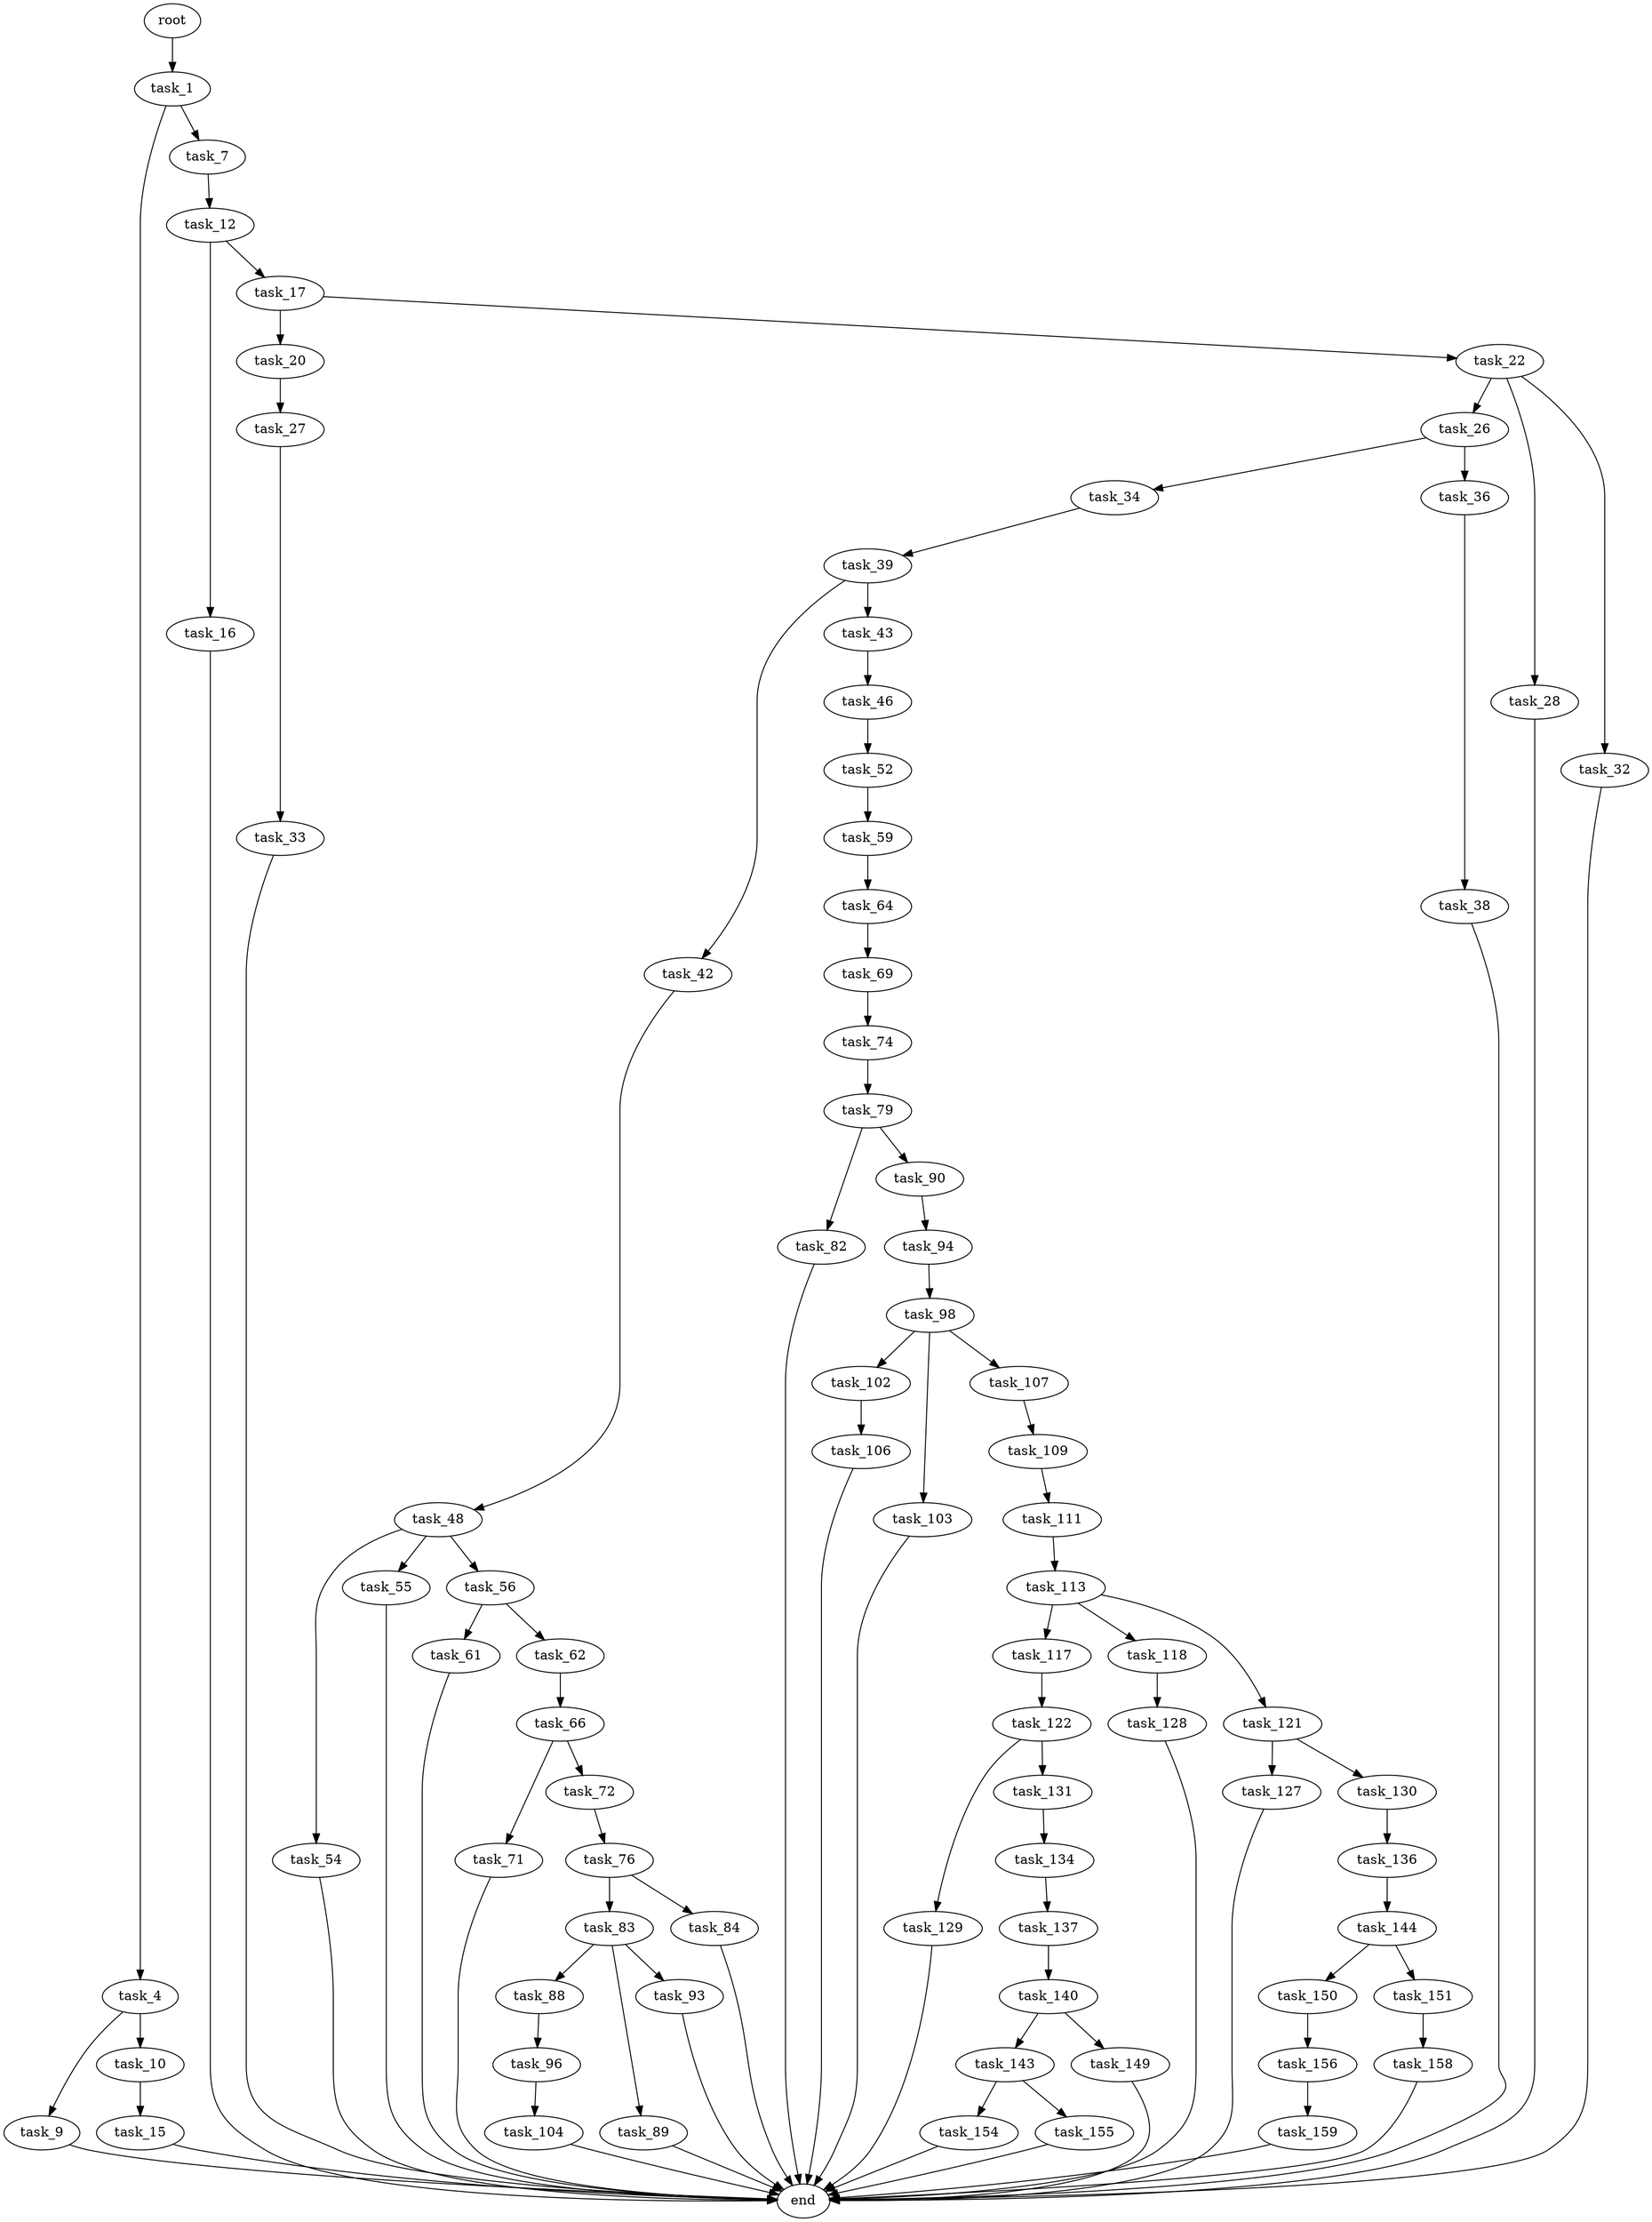 digraph G {
  root [size="0.000000"];
  task_1 [size="1073741824000.000000"];
  task_4 [size="3365951682.000000"];
  task_7 [size="658798807152.000000"];
  task_9 [size="231928233984.000000"];
  task_10 [size="10184045329.000000"];
  task_12 [size="8589934592.000000"];
  end [size="0.000000"];
  task_15 [size="23153426542.000000"];
  task_16 [size="1549853833.000000"];
  task_17 [size="321994090057.000000"];
  task_20 [size="73620763548.000000"];
  task_22 [size="359959975.000000"];
  task_27 [size="189858119678.000000"];
  task_26 [size="67050831105.000000"];
  task_28 [size="11534543816.000000"];
  task_32 [size="607655313261.000000"];
  task_34 [size="940366636169.000000"];
  task_36 [size="44340279753.000000"];
  task_33 [size="1792899500.000000"];
  task_39 [size="5015080824.000000"];
  task_38 [size="28991029248.000000"];
  task_42 [size="70016202017.000000"];
  task_43 [size="231928233984.000000"];
  task_48 [size="4269612996.000000"];
  task_46 [size="857931274.000000"];
  task_52 [size="5466950690.000000"];
  task_54 [size="134217728000.000000"];
  task_55 [size="92700499217.000000"];
  task_56 [size="8589934592.000000"];
  task_59 [size="549755813888.000000"];
  task_61 [size="40824090216.000000"];
  task_62 [size="52653785434.000000"];
  task_64 [size="782757789696.000000"];
  task_66 [size="36743604768.000000"];
  task_69 [size="373180730.000000"];
  task_71 [size="368293445632.000000"];
  task_72 [size="231928233984.000000"];
  task_74 [size="1679600620.000000"];
  task_76 [size="20182296964.000000"];
  task_79 [size="35845482274.000000"];
  task_83 [size="231928233984.000000"];
  task_84 [size="14335598921.000000"];
  task_82 [size="28991029248.000000"];
  task_90 [size="157379644869.000000"];
  task_88 [size="11175805092.000000"];
  task_89 [size="307595362023.000000"];
  task_93 [size="1058546849687.000000"];
  task_96 [size="8589934592.000000"];
  task_94 [size="103900343132.000000"];
  task_98 [size="10928140248.000000"];
  task_104 [size="8589934592.000000"];
  task_102 [size="68719476736.000000"];
  task_103 [size="28991029248.000000"];
  task_107 [size="68719476736.000000"];
  task_106 [size="992892819445.000000"];
  task_109 [size="782757789696.000000"];
  task_111 [size="549755813888.000000"];
  task_113 [size="37846877291.000000"];
  task_117 [size="435175526065.000000"];
  task_118 [size="134217728000.000000"];
  task_121 [size="549755813888.000000"];
  task_122 [size="281094602076.000000"];
  task_128 [size="1073741824000.000000"];
  task_127 [size="300131568250.000000"];
  task_130 [size="782757789696.000000"];
  task_129 [size="42489014760.000000"];
  task_131 [size="1354660726805.000000"];
  task_136 [size="1171704490917.000000"];
  task_134 [size="38656524398.000000"];
  task_137 [size="651374607779.000000"];
  task_144 [size="28991029248.000000"];
  task_140 [size="44977091118.000000"];
  task_143 [size="10419910428.000000"];
  task_149 [size="3792672531.000000"];
  task_154 [size="16357005074.000000"];
  task_155 [size="5830809267.000000"];
  task_150 [size="103178811407.000000"];
  task_151 [size="4586403816.000000"];
  task_156 [size="91080589572.000000"];
  task_158 [size="10515060568.000000"];
  task_159 [size="231928233984.000000"];

  root -> task_1 [size="1.000000"];
  task_1 -> task_4 [size="838860800.000000"];
  task_1 -> task_7 [size="838860800.000000"];
  task_4 -> task_9 [size="75497472.000000"];
  task_4 -> task_10 [size="75497472.000000"];
  task_7 -> task_12 [size="838860800.000000"];
  task_9 -> end [size="1.000000"];
  task_10 -> task_15 [size="301989888.000000"];
  task_12 -> task_16 [size="33554432.000000"];
  task_12 -> task_17 [size="33554432.000000"];
  task_15 -> end [size="1.000000"];
  task_16 -> end [size="1.000000"];
  task_17 -> task_20 [size="411041792.000000"];
  task_17 -> task_22 [size="411041792.000000"];
  task_20 -> task_27 [size="134217728.000000"];
  task_22 -> task_26 [size="33554432.000000"];
  task_22 -> task_28 [size="33554432.000000"];
  task_22 -> task_32 [size="33554432.000000"];
  task_27 -> task_33 [size="838860800.000000"];
  task_26 -> task_34 [size="75497472.000000"];
  task_26 -> task_36 [size="75497472.000000"];
  task_28 -> end [size="1.000000"];
  task_32 -> end [size="1.000000"];
  task_34 -> task_39 [size="838860800.000000"];
  task_36 -> task_38 [size="838860800.000000"];
  task_33 -> end [size="1.000000"];
  task_39 -> task_42 [size="134217728.000000"];
  task_39 -> task_43 [size="134217728.000000"];
  task_38 -> end [size="1.000000"];
  task_42 -> task_48 [size="301989888.000000"];
  task_43 -> task_46 [size="301989888.000000"];
  task_48 -> task_54 [size="75497472.000000"];
  task_48 -> task_55 [size="75497472.000000"];
  task_48 -> task_56 [size="75497472.000000"];
  task_46 -> task_52 [size="75497472.000000"];
  task_52 -> task_59 [size="134217728.000000"];
  task_54 -> end [size="1.000000"];
  task_55 -> end [size="1.000000"];
  task_56 -> task_61 [size="33554432.000000"];
  task_56 -> task_62 [size="33554432.000000"];
  task_59 -> task_64 [size="536870912.000000"];
  task_61 -> end [size="1.000000"];
  task_62 -> task_66 [size="838860800.000000"];
  task_64 -> task_69 [size="679477248.000000"];
  task_66 -> task_71 [size="134217728.000000"];
  task_66 -> task_72 [size="134217728.000000"];
  task_69 -> task_74 [size="33554432.000000"];
  task_71 -> end [size="1.000000"];
  task_72 -> task_76 [size="301989888.000000"];
  task_74 -> task_79 [size="33554432.000000"];
  task_76 -> task_83 [size="536870912.000000"];
  task_76 -> task_84 [size="536870912.000000"];
  task_79 -> task_82 [size="33554432.000000"];
  task_79 -> task_90 [size="33554432.000000"];
  task_83 -> task_88 [size="301989888.000000"];
  task_83 -> task_89 [size="301989888.000000"];
  task_83 -> task_93 [size="301989888.000000"];
  task_84 -> end [size="1.000000"];
  task_82 -> end [size="1.000000"];
  task_90 -> task_94 [size="679477248.000000"];
  task_88 -> task_96 [size="536870912.000000"];
  task_89 -> end [size="1.000000"];
  task_93 -> end [size="1.000000"];
  task_96 -> task_104 [size="33554432.000000"];
  task_94 -> task_98 [size="75497472.000000"];
  task_98 -> task_102 [size="33554432.000000"];
  task_98 -> task_103 [size="33554432.000000"];
  task_98 -> task_107 [size="33554432.000000"];
  task_104 -> end [size="1.000000"];
  task_102 -> task_106 [size="134217728.000000"];
  task_103 -> end [size="1.000000"];
  task_107 -> task_109 [size="134217728.000000"];
  task_106 -> end [size="1.000000"];
  task_109 -> task_111 [size="679477248.000000"];
  task_111 -> task_113 [size="536870912.000000"];
  task_113 -> task_117 [size="679477248.000000"];
  task_113 -> task_118 [size="679477248.000000"];
  task_113 -> task_121 [size="679477248.000000"];
  task_117 -> task_122 [size="679477248.000000"];
  task_118 -> task_128 [size="209715200.000000"];
  task_121 -> task_127 [size="536870912.000000"];
  task_121 -> task_130 [size="536870912.000000"];
  task_122 -> task_129 [size="838860800.000000"];
  task_122 -> task_131 [size="838860800.000000"];
  task_128 -> end [size="1.000000"];
  task_127 -> end [size="1.000000"];
  task_130 -> task_136 [size="679477248.000000"];
  task_129 -> end [size="1.000000"];
  task_131 -> task_134 [size="838860800.000000"];
  task_136 -> task_144 [size="838860800.000000"];
  task_134 -> task_137 [size="75497472.000000"];
  task_137 -> task_140 [size="838860800.000000"];
  task_144 -> task_150 [size="75497472.000000"];
  task_144 -> task_151 [size="75497472.000000"];
  task_140 -> task_143 [size="75497472.000000"];
  task_140 -> task_149 [size="75497472.000000"];
  task_143 -> task_154 [size="536870912.000000"];
  task_143 -> task_155 [size="536870912.000000"];
  task_149 -> end [size="1.000000"];
  task_154 -> end [size="1.000000"];
  task_155 -> end [size="1.000000"];
  task_150 -> task_156 [size="75497472.000000"];
  task_151 -> task_158 [size="75497472.000000"];
  task_156 -> task_159 [size="75497472.000000"];
  task_158 -> end [size="1.000000"];
  task_159 -> end [size="1.000000"];
}
